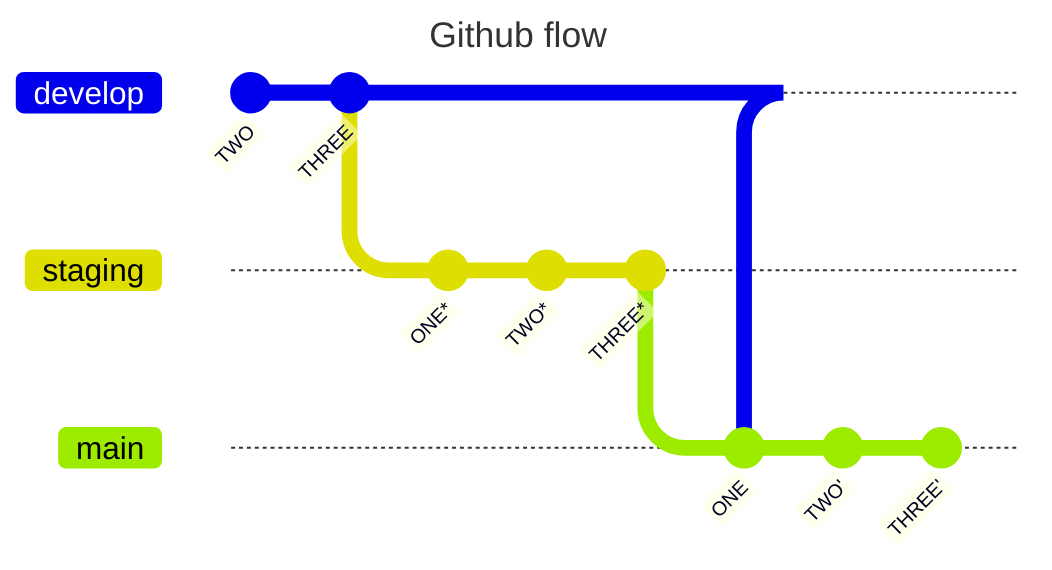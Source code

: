 ---
title: Github flow
---
%%{init: { 'gitGraph': {'showBranches': true, 'showCommitLabel':true,'mainBranchName': 'develop'}} }%%
gitGraph
   commit id: "ONE"
	 commit id: "TWO"
   commit id: "THREE"
	 branch staging
   checkout develop
   checkout staging
   commit id: "ONE*"
	 commit id: "TWO*"
   commit id: "THREE*"
	 branch main
   checkout main
   commit id: "ONE"
	 commit id: "TWO'"
   commit id: "THREE'"